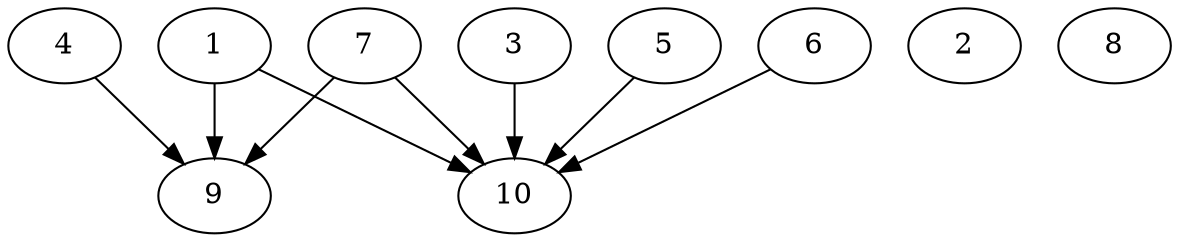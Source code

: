 // DAG automatically generated by daggen at Thu Oct  3 13:58:04 2019
// ./daggen --dot -n 10 --ccr 0.3 --fat 0.9 --regular 0.7 --density 0.9 --mindata 5242880 --maxdata 52428800 
digraph G {
  1 [size="26606933", alpha="0.19", expect_size="7982080"] 
  1 -> 9 [size ="7982080"]
  1 -> 10 [size ="7982080"]
  2 [size="86575787", alpha="0.05", expect_size="25972736"] 
  3 [size="171315200", alpha="0.18", expect_size="51394560"] 
  3 -> 10 [size ="51394560"]
  4 [size="161918293", alpha="0.11", expect_size="48575488"] 
  4 -> 9 [size ="48575488"]
  5 [size="155849387", alpha="0.14", expect_size="46754816"] 
  5 -> 10 [size ="46754816"]
  6 [size="101604693", alpha="0.01", expect_size="30481408"] 
  6 -> 10 [size ="30481408"]
  7 [size="41157973", alpha="0.14", expect_size="12347392"] 
  7 -> 9 [size ="12347392"]
  7 -> 10 [size ="12347392"]
  8 [size="145414827", alpha="0.01", expect_size="43624448"] 
  9 [size="171670187", alpha="0.02", expect_size="51501056"] 
  10 [size="78742187", alpha="0.20", expect_size="23622656"] 
}
